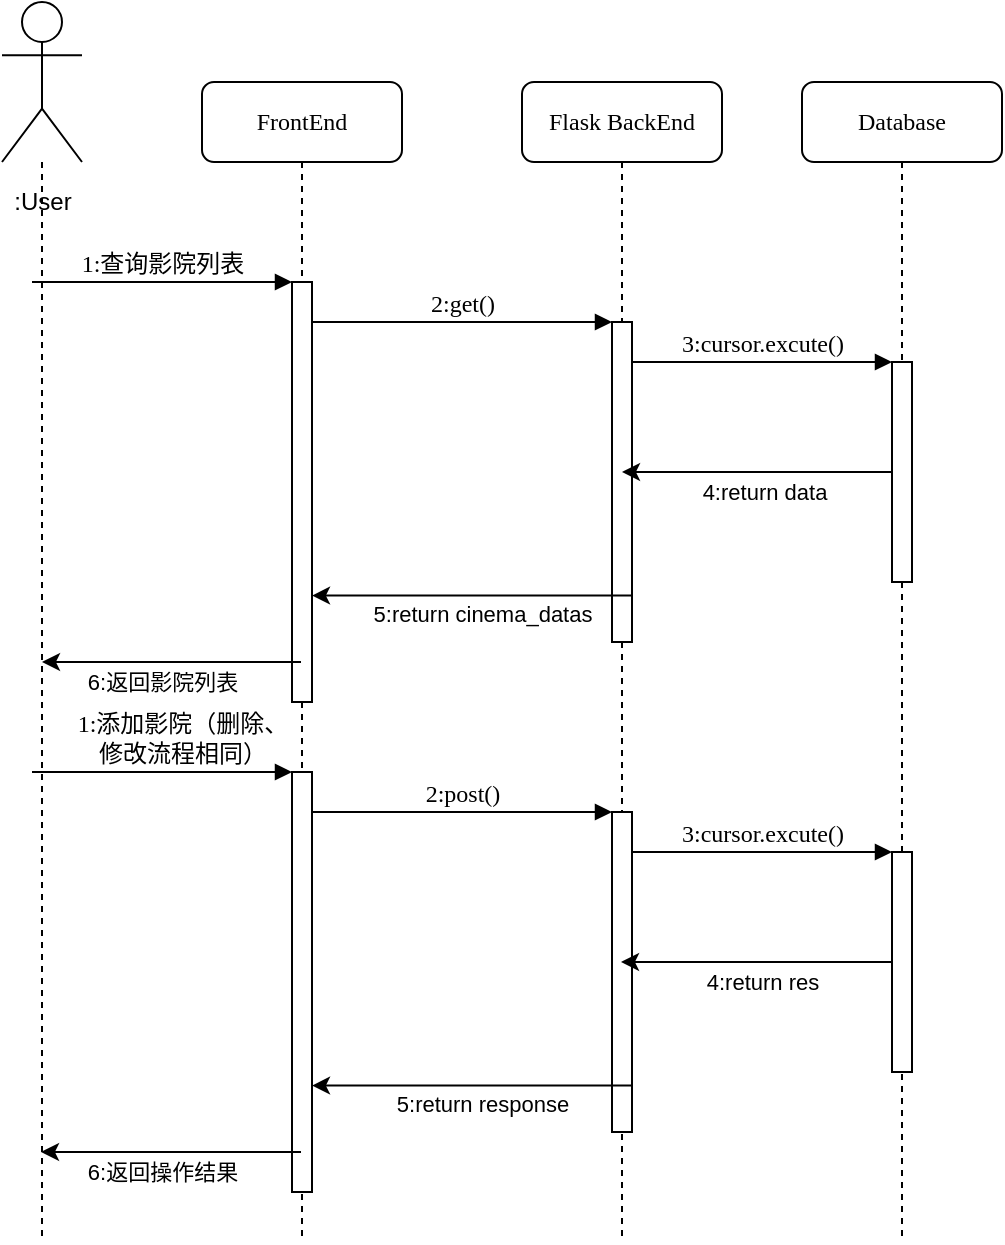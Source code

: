<mxfile version="13.10.2" type="github">
  <diagram name="Page-1" id="13e1069c-82ec-6db2-03f1-153e76fe0fe0">
    <mxGraphModel dx="1182" dy="615" grid="1" gridSize="10" guides="1" tooltips="1" connect="1" arrows="1" fold="1" page="1" pageScale="1" pageWidth="1100" pageHeight="850" background="#ffffff" math="0" shadow="0">
      <root>
        <mxCell id="0" />
        <mxCell id="1" parent="0" />
        <mxCell id="7baba1c4bc27f4b0-2" value="FrontEnd" style="shape=umlLifeline;perimeter=lifelinePerimeter;whiteSpace=wrap;html=1;container=1;collapsible=0;recursiveResize=0;outlineConnect=0;rounded=1;shadow=0;comic=0;labelBackgroundColor=none;strokeWidth=1;fontFamily=Verdana;fontSize=12;align=center;" parent="1" vertex="1">
          <mxGeometry x="240" y="80" width="100" height="580" as="geometry" />
        </mxCell>
        <mxCell id="7baba1c4bc27f4b0-10" value="" style="html=1;points=[];perimeter=orthogonalPerimeter;rounded=0;shadow=0;comic=0;labelBackgroundColor=none;strokeWidth=1;fontFamily=Verdana;fontSize=12;align=center;" parent="7baba1c4bc27f4b0-2" vertex="1">
          <mxGeometry x="45" y="100" width="10" height="210" as="geometry" />
        </mxCell>
        <mxCell id="7baba1c4bc27f4b0-3" value="Flask BackEnd" style="shape=umlLifeline;perimeter=lifelinePerimeter;whiteSpace=wrap;html=1;container=1;collapsible=0;recursiveResize=0;outlineConnect=0;rounded=1;shadow=0;comic=0;labelBackgroundColor=none;strokeWidth=1;fontFamily=Verdana;fontSize=12;align=center;" parent="1" vertex="1">
          <mxGeometry x="400" y="80" width="100" height="580" as="geometry" />
        </mxCell>
        <mxCell id="7baba1c4bc27f4b0-13" value="" style="html=1;points=[];perimeter=orthogonalPerimeter;rounded=0;shadow=0;comic=0;labelBackgroundColor=none;strokeWidth=1;fontFamily=Verdana;fontSize=12;align=center;" parent="7baba1c4bc27f4b0-3" vertex="1">
          <mxGeometry x="45" y="120" width="10" height="160" as="geometry" />
        </mxCell>
        <mxCell id="7baba1c4bc27f4b0-4" value="Database" style="shape=umlLifeline;perimeter=lifelinePerimeter;whiteSpace=wrap;html=1;container=1;collapsible=0;recursiveResize=0;outlineConnect=0;rounded=1;shadow=0;comic=0;labelBackgroundColor=none;strokeWidth=1;fontFamily=Verdana;fontSize=12;align=center;" parent="1" vertex="1">
          <mxGeometry x="540" y="80" width="100" height="580" as="geometry" />
        </mxCell>
        <mxCell id="7baba1c4bc27f4b0-16" value="" style="html=1;points=[];perimeter=orthogonalPerimeter;rounded=0;shadow=0;comic=0;labelBackgroundColor=none;strokeWidth=1;fontFamily=Verdana;fontSize=12;align=center;" parent="1" vertex="1">
          <mxGeometry x="585" y="220" width="10" height="110" as="geometry" />
        </mxCell>
        <mxCell id="7baba1c4bc27f4b0-17" value="3:cursor.excute()" style="html=1;verticalAlign=bottom;endArrow=block;labelBackgroundColor=none;fontFamily=Verdana;fontSize=12;edgeStyle=elbowEdgeStyle;elbow=vertical;" parent="1" source="7baba1c4bc27f4b0-13" target="7baba1c4bc27f4b0-16" edge="1">
          <mxGeometry relative="1" as="geometry">
            <mxPoint x="510" y="220" as="sourcePoint" />
            <Array as="points">
              <mxPoint x="460" y="220" />
            </Array>
          </mxGeometry>
        </mxCell>
        <mxCell id="7baba1c4bc27f4b0-11" value="1:查询影院列表" style="html=1;verticalAlign=bottom;endArrow=block;entryX=0;entryY=0;labelBackgroundColor=none;fontFamily=Verdana;fontSize=12;edgeStyle=elbowEdgeStyle;elbow=vertical;" parent="1" target="7baba1c4bc27f4b0-10" edge="1">
          <mxGeometry relative="1" as="geometry">
            <mxPoint x="155" y="180" as="sourcePoint" />
          </mxGeometry>
        </mxCell>
        <mxCell id="7baba1c4bc27f4b0-14" value="2:get()" style="html=1;verticalAlign=bottom;endArrow=block;entryX=0;entryY=0;labelBackgroundColor=none;fontFamily=Verdana;fontSize=12;edgeStyle=elbowEdgeStyle;elbow=vertical;" parent="1" source="7baba1c4bc27f4b0-10" target="7baba1c4bc27f4b0-13" edge="1">
          <mxGeometry relative="1" as="geometry">
            <mxPoint x="370" y="200" as="sourcePoint" />
          </mxGeometry>
        </mxCell>
        <mxCell id="Ajs4FFCw8M_5MRqP5h9f-5" value="" style="shape=umlLifeline;participant=umlActor;perimeter=lifelinePerimeter;whiteSpace=wrap;html=1;container=1;collapsible=0;recursiveResize=0;verticalAlign=top;spacingTop=36;outlineConnect=0;size=80;" vertex="1" parent="1">
          <mxGeometry x="140" y="40" width="40" height="620" as="geometry" />
        </mxCell>
        <mxCell id="Ajs4FFCw8M_5MRqP5h9f-6" value=":User" style="text;html=1;align=center;verticalAlign=middle;resizable=0;points=[];autosize=1;" vertex="1" parent="1">
          <mxGeometry x="140" y="130" width="40" height="20" as="geometry" />
        </mxCell>
        <mxCell id="Ajs4FFCw8M_5MRqP5h9f-9" value="" style="endArrow=classic;html=1;" edge="1" parent="1" source="7baba1c4bc27f4b0-16" target="7baba1c4bc27f4b0-3">
          <mxGeometry width="50" height="50" relative="1" as="geometry">
            <mxPoint x="520" y="430" as="sourcePoint" />
            <mxPoint x="570" y="380" as="targetPoint" />
          </mxGeometry>
        </mxCell>
        <mxCell id="Ajs4FFCw8M_5MRqP5h9f-10" value="4:return data" style="edgeLabel;html=1;align=center;verticalAlign=middle;resizable=0;points=[];" vertex="1" connectable="0" parent="Ajs4FFCw8M_5MRqP5h9f-9">
          <mxGeometry x="0.343" y="5" relative="1" as="geometry">
            <mxPoint x="26" y="5" as="offset" />
          </mxGeometry>
        </mxCell>
        <mxCell id="Ajs4FFCw8M_5MRqP5h9f-11" value="" style="endArrow=classic;html=1;exitX=0.95;exitY=0.855;exitDx=0;exitDy=0;exitPerimeter=0;" edge="1" parent="1" source="7baba1c4bc27f4b0-13" target="7baba1c4bc27f4b0-10">
          <mxGeometry width="50" height="50" relative="1" as="geometry">
            <mxPoint x="520" y="430" as="sourcePoint" />
            <mxPoint x="570" y="380" as="targetPoint" />
          </mxGeometry>
        </mxCell>
        <mxCell id="Ajs4FFCw8M_5MRqP5h9f-12" value="5:return cinema_datas" style="edgeLabel;html=1;align=center;verticalAlign=middle;resizable=0;points=[];" vertex="1" connectable="0" parent="Ajs4FFCw8M_5MRqP5h9f-11">
          <mxGeometry x="0.373" relative="1" as="geometry">
            <mxPoint x="34.5" y="9" as="offset" />
          </mxGeometry>
        </mxCell>
        <mxCell id="Ajs4FFCw8M_5MRqP5h9f-13" value="" style="endArrow=classic;html=1;" edge="1" parent="1" source="7baba1c4bc27f4b0-2" target="Ajs4FFCw8M_5MRqP5h9f-5">
          <mxGeometry width="50" height="50" relative="1" as="geometry">
            <mxPoint x="520" y="430" as="sourcePoint" />
            <mxPoint x="570" y="380" as="targetPoint" />
          </mxGeometry>
        </mxCell>
        <mxCell id="Ajs4FFCw8M_5MRqP5h9f-14" value="6:返回影院列表" style="edgeLabel;html=1;align=center;verticalAlign=middle;resizable=0;points=[];" vertex="1" connectable="0" parent="Ajs4FFCw8M_5MRqP5h9f-13">
          <mxGeometry x="0.392" y="-2" relative="1" as="geometry">
            <mxPoint x="20.5" y="12" as="offset" />
          </mxGeometry>
        </mxCell>
        <mxCell id="Ajs4FFCw8M_5MRqP5h9f-27" value="" style="html=1;points=[];perimeter=orthogonalPerimeter;rounded=0;shadow=0;comic=0;labelBackgroundColor=none;strokeWidth=1;fontFamily=Verdana;fontSize=12;align=center;" vertex="1" parent="1">
          <mxGeometry x="285" y="425" width="10" height="210" as="geometry" />
        </mxCell>
        <mxCell id="Ajs4FFCw8M_5MRqP5h9f-28" value="" style="html=1;points=[];perimeter=orthogonalPerimeter;rounded=0;shadow=0;comic=0;labelBackgroundColor=none;strokeWidth=1;fontFamily=Verdana;fontSize=12;align=center;" vertex="1" parent="1">
          <mxGeometry x="445" y="445" width="10" height="160" as="geometry" />
        </mxCell>
        <mxCell id="Ajs4FFCw8M_5MRqP5h9f-29" value="" style="html=1;points=[];perimeter=orthogonalPerimeter;rounded=0;shadow=0;comic=0;labelBackgroundColor=none;strokeWidth=1;fontFamily=Verdana;fontSize=12;align=center;" vertex="1" parent="1">
          <mxGeometry x="585" y="465" width="10" height="110" as="geometry" />
        </mxCell>
        <mxCell id="Ajs4FFCw8M_5MRqP5h9f-30" value="3:cursor.excute()" style="html=1;verticalAlign=bottom;endArrow=block;labelBackgroundColor=none;fontFamily=Verdana;fontSize=12;edgeStyle=elbowEdgeStyle;elbow=vertical;" edge="1" parent="1" source="Ajs4FFCw8M_5MRqP5h9f-28" target="Ajs4FFCw8M_5MRqP5h9f-29">
          <mxGeometry relative="1" as="geometry">
            <mxPoint x="510" y="465" as="sourcePoint" />
            <Array as="points">
              <mxPoint x="460" y="465" />
            </Array>
          </mxGeometry>
        </mxCell>
        <mxCell id="Ajs4FFCw8M_5MRqP5h9f-31" value="1:添加影院（删除、&lt;br&gt;修改流程相同）" style="html=1;verticalAlign=bottom;endArrow=block;entryX=0;entryY=0;labelBackgroundColor=none;fontFamily=Verdana;fontSize=12;edgeStyle=elbowEdgeStyle;elbow=vertical;" edge="1" parent="1" target="Ajs4FFCw8M_5MRqP5h9f-27">
          <mxGeometry x="0.154" relative="1" as="geometry">
            <mxPoint x="155" y="425" as="sourcePoint" />
            <mxPoint as="offset" />
          </mxGeometry>
        </mxCell>
        <mxCell id="Ajs4FFCw8M_5MRqP5h9f-32" value="2:post()" style="html=1;verticalAlign=bottom;endArrow=block;entryX=0;entryY=0;labelBackgroundColor=none;fontFamily=Verdana;fontSize=12;edgeStyle=elbowEdgeStyle;elbow=vertical;" edge="1" parent="1" source="Ajs4FFCw8M_5MRqP5h9f-27" target="Ajs4FFCw8M_5MRqP5h9f-28">
          <mxGeometry relative="1" as="geometry">
            <mxPoint x="370" y="445" as="sourcePoint" />
          </mxGeometry>
        </mxCell>
        <mxCell id="Ajs4FFCw8M_5MRqP5h9f-33" value="" style="endArrow=classic;html=1;" edge="1" parent="1" source="Ajs4FFCw8M_5MRqP5h9f-29">
          <mxGeometry width="50" height="50" relative="1" as="geometry">
            <mxPoint x="520" y="675" as="sourcePoint" />
            <mxPoint x="449.5" y="520" as="targetPoint" />
          </mxGeometry>
        </mxCell>
        <mxCell id="Ajs4FFCw8M_5MRqP5h9f-34" value="4:return res" style="edgeLabel;html=1;align=center;verticalAlign=middle;resizable=0;points=[];" vertex="1" connectable="0" parent="Ajs4FFCw8M_5MRqP5h9f-33">
          <mxGeometry x="0.343" y="5" relative="1" as="geometry">
            <mxPoint x="26" y="5" as="offset" />
          </mxGeometry>
        </mxCell>
        <mxCell id="Ajs4FFCw8M_5MRqP5h9f-35" value="" style="endArrow=classic;html=1;exitX=0.95;exitY=0.855;exitDx=0;exitDy=0;exitPerimeter=0;" edge="1" parent="1" source="Ajs4FFCw8M_5MRqP5h9f-28" target="Ajs4FFCw8M_5MRqP5h9f-27">
          <mxGeometry width="50" height="50" relative="1" as="geometry">
            <mxPoint x="520" y="675" as="sourcePoint" />
            <mxPoint x="570" y="625" as="targetPoint" />
          </mxGeometry>
        </mxCell>
        <mxCell id="Ajs4FFCw8M_5MRqP5h9f-36" value="5:return response" style="edgeLabel;html=1;align=center;verticalAlign=middle;resizable=0;points=[];" vertex="1" connectable="0" parent="Ajs4FFCw8M_5MRqP5h9f-35">
          <mxGeometry x="0.373" relative="1" as="geometry">
            <mxPoint x="34.5" y="9" as="offset" />
          </mxGeometry>
        </mxCell>
        <mxCell id="Ajs4FFCw8M_5MRqP5h9f-37" value="" style="endArrow=classic;html=1;" edge="1" parent="1">
          <mxGeometry width="50" height="50" relative="1" as="geometry">
            <mxPoint x="289.5" y="615" as="sourcePoint" />
            <mxPoint x="159.5" y="615" as="targetPoint" />
          </mxGeometry>
        </mxCell>
        <mxCell id="Ajs4FFCw8M_5MRqP5h9f-38" value="6:返回操作结果" style="edgeLabel;html=1;align=center;verticalAlign=middle;resizable=0;points=[];" vertex="1" connectable="0" parent="Ajs4FFCw8M_5MRqP5h9f-37">
          <mxGeometry x="0.392" y="-2" relative="1" as="geometry">
            <mxPoint x="20.5" y="12" as="offset" />
          </mxGeometry>
        </mxCell>
      </root>
    </mxGraphModel>
  </diagram>
</mxfile>
